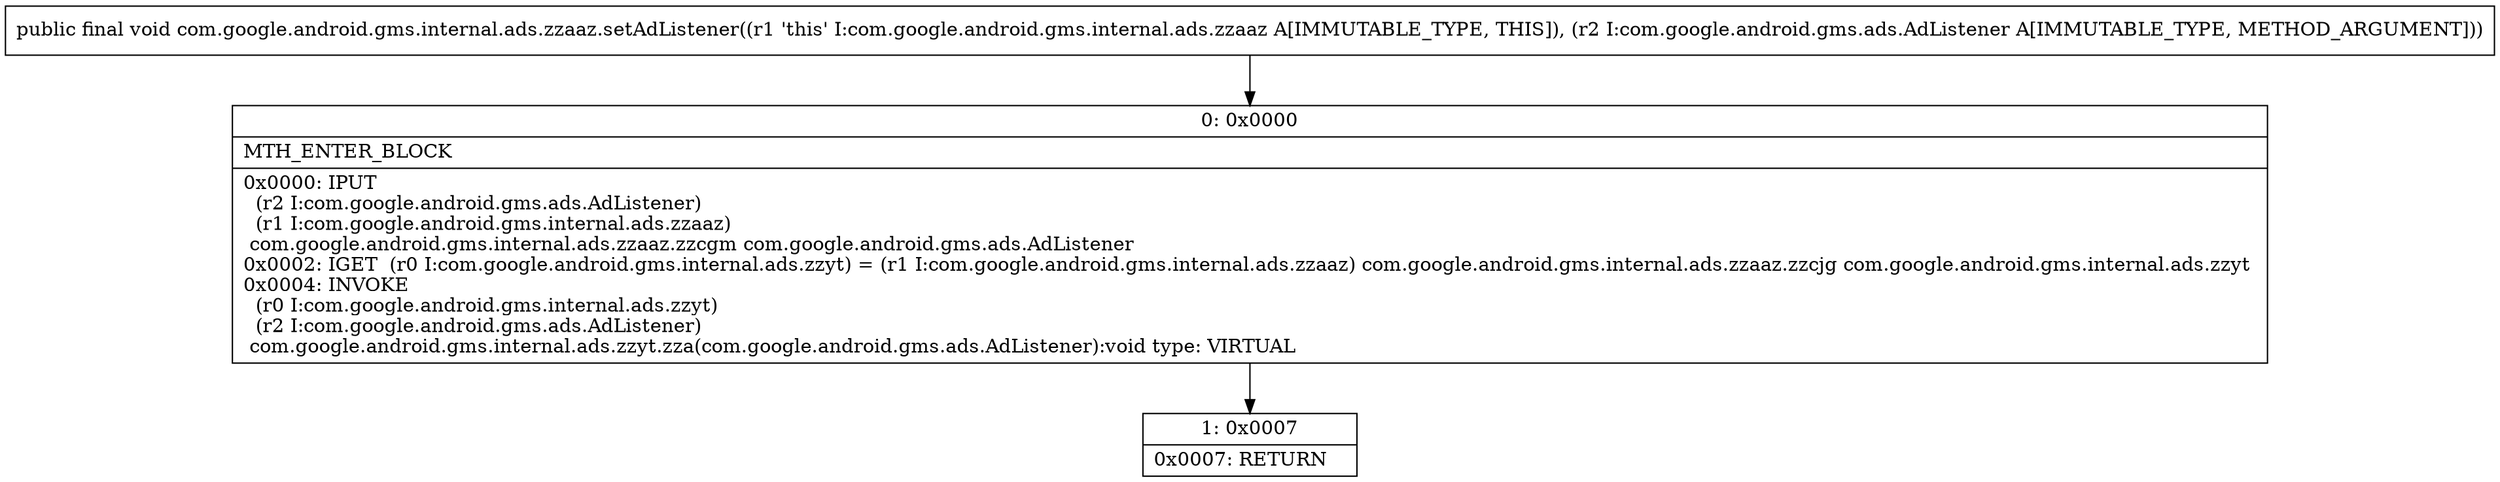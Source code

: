 digraph "CFG forcom.google.android.gms.internal.ads.zzaaz.setAdListener(Lcom\/google\/android\/gms\/ads\/AdListener;)V" {
Node_0 [shape=record,label="{0\:\ 0x0000|MTH_ENTER_BLOCK\l|0x0000: IPUT  \l  (r2 I:com.google.android.gms.ads.AdListener)\l  (r1 I:com.google.android.gms.internal.ads.zzaaz)\l com.google.android.gms.internal.ads.zzaaz.zzcgm com.google.android.gms.ads.AdListener \l0x0002: IGET  (r0 I:com.google.android.gms.internal.ads.zzyt) = (r1 I:com.google.android.gms.internal.ads.zzaaz) com.google.android.gms.internal.ads.zzaaz.zzcjg com.google.android.gms.internal.ads.zzyt \l0x0004: INVOKE  \l  (r0 I:com.google.android.gms.internal.ads.zzyt)\l  (r2 I:com.google.android.gms.ads.AdListener)\l com.google.android.gms.internal.ads.zzyt.zza(com.google.android.gms.ads.AdListener):void type: VIRTUAL \l}"];
Node_1 [shape=record,label="{1\:\ 0x0007|0x0007: RETURN   \l}"];
MethodNode[shape=record,label="{public final void com.google.android.gms.internal.ads.zzaaz.setAdListener((r1 'this' I:com.google.android.gms.internal.ads.zzaaz A[IMMUTABLE_TYPE, THIS]), (r2 I:com.google.android.gms.ads.AdListener A[IMMUTABLE_TYPE, METHOD_ARGUMENT])) }"];
MethodNode -> Node_0;
Node_0 -> Node_1;
}

